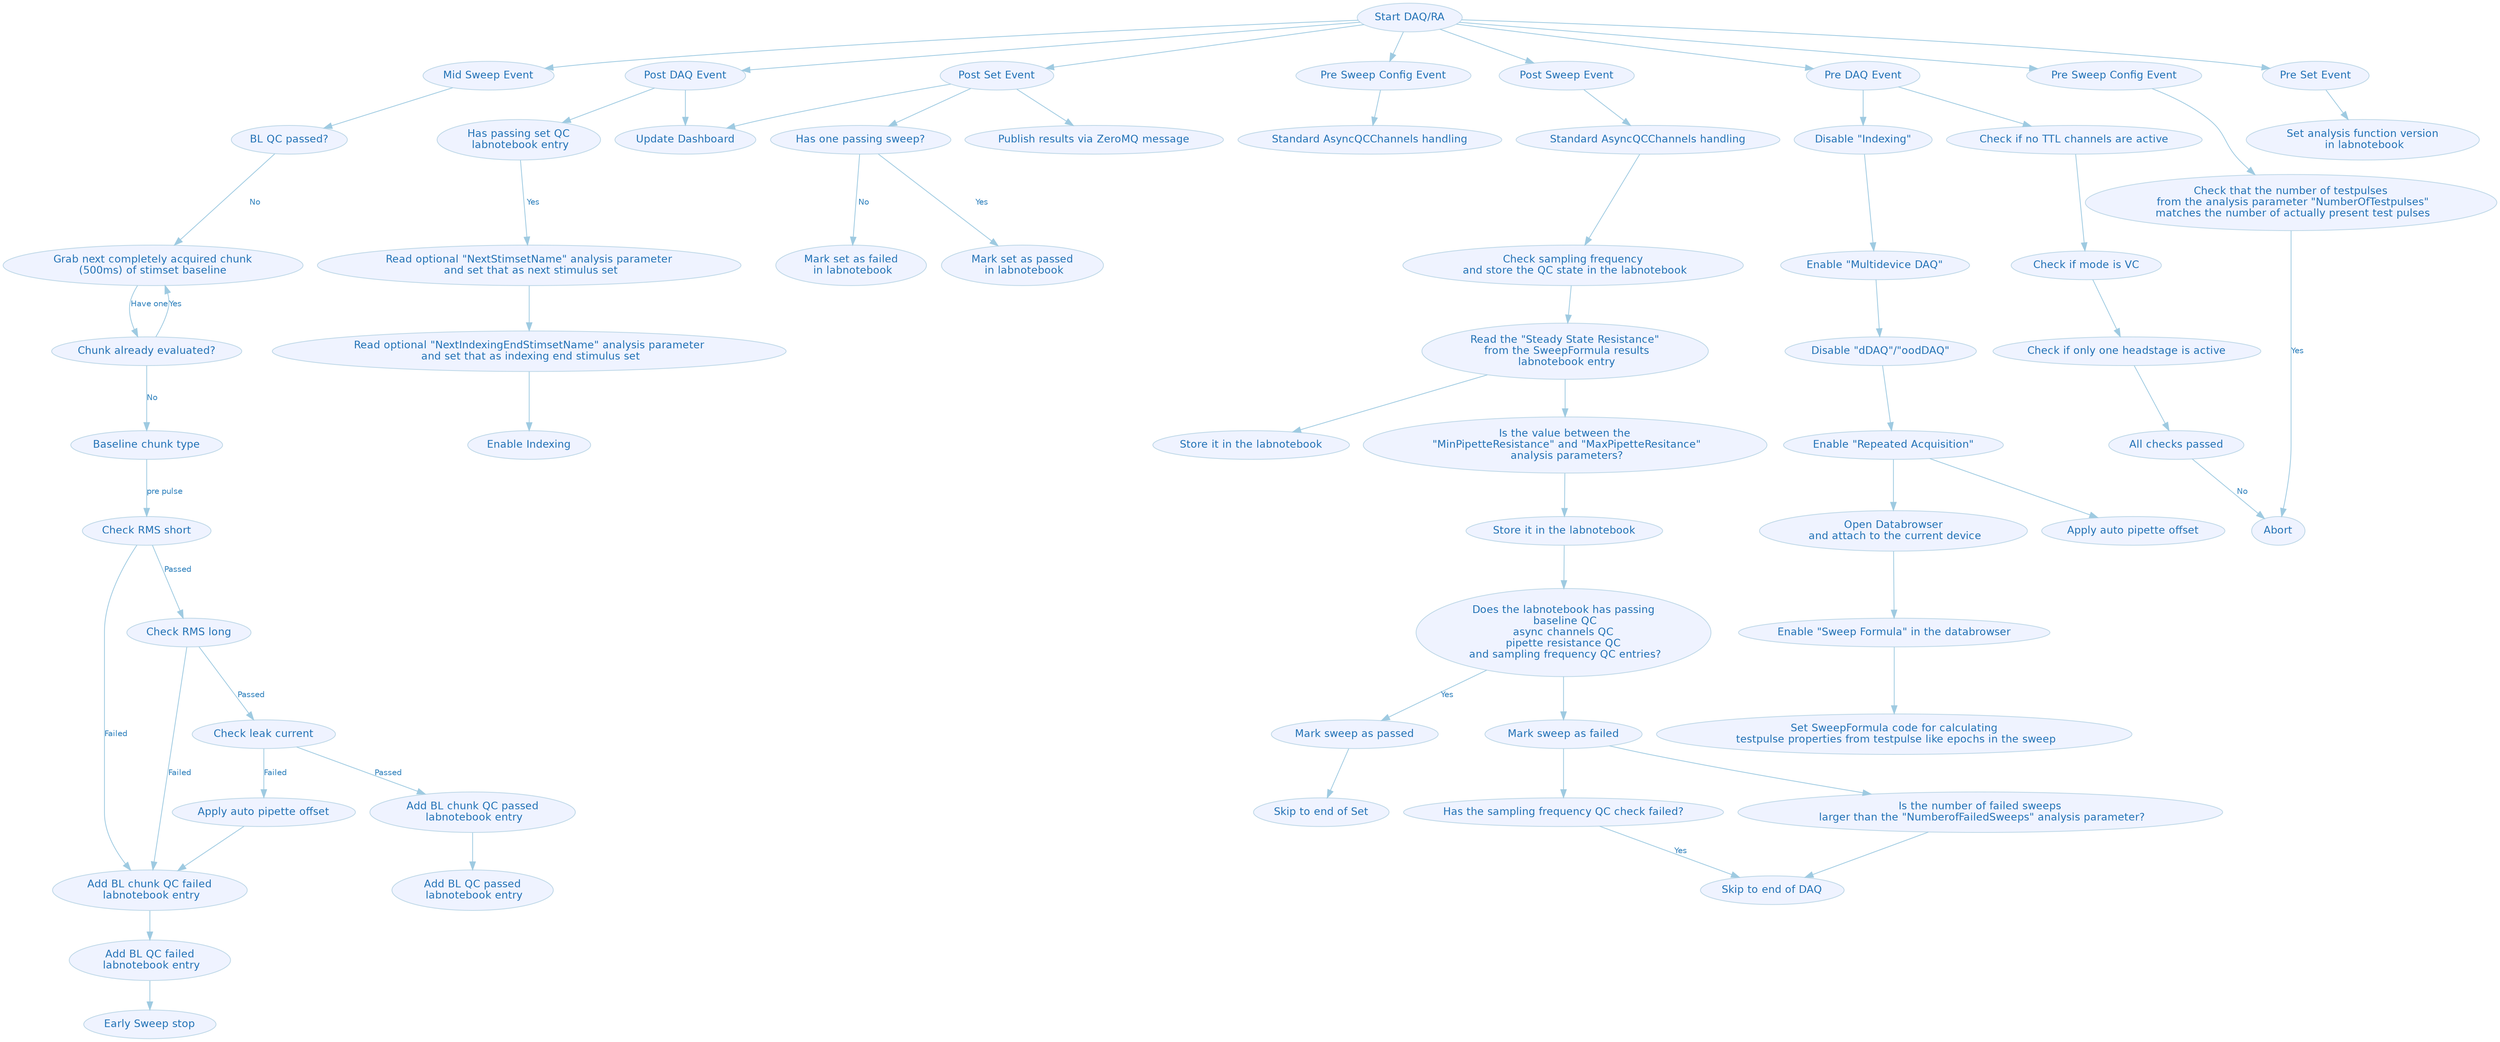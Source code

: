 digraph G {
	graph [center=true,
		color=white,
		compound=true,
		fontcolor=black,
		fontname=Helvetica,
		fontsize=14,
		penwidth=0.1,
		ratio="0,01"
	];
	node [color="#bdd7e7",
		fillcolor="#eff3ff",
		fontcolor="#2171b5",
		fontname=Helvetica,
		fontsize=13,
		label="\N",
		shape=ellipse,
		style=filled
	];
	edge [color="#9ecae1",
		fontcolor="#3182bd",
		fontname=Helvetica,
		fontsize=10,
		style=solid
	];
	"Start DAQ/RA" -> "Mid Sweep Event";
	"Start DAQ/RA" -> "Post DAQ Event";
	"Start DAQ/RA" -> "Post Set Event";
	"Start DAQ/RA" -> "Pre Sweep Config Event";
	"Start DAQ/RA" -> "Post Sweep Event";
	"Prepare DAQ/Pre Set Event"	[label="Pre DAQ Event"];
	"Start DAQ/RA" -> "Prepare DAQ/Pre Set Event";
	n83	[label="Pre Sweep Config Event"];
	"Start DAQ/RA" -> n83;
	n85	[label="Pre Set Event"];
	"Start DAQ/RA" -> n85;
	"Mid Sweep Event" -> "BL QC passed?";
	"Post DAQ Event" -> "Update Dashboard";
	n81	[label="Has passing set QC\n labnotebook entry"];
	"Post DAQ Event" -> n81;
	"Post Set Event" -> "Update Dashboard";
	"Has three passing sweeps in set\n with the same DAScale value? [1]"	[label="Has one passing sweep?"];
	"Post Set Event" -> "Has three passing sweeps in set\n with the same DAScale value? [1]";
	n55	[label="Publish results via ZeroMQ message"];
	"Post Set Event" -> n55;
	n106	[URL="../_static/images/async-qc-channels.svg",
		label="Standard AsyncQCChannels handling",
		target=_graphviz];
	"Pre Sweep Config Event" -> n106;
	n105	[URL="../_static/images/async-qc-channels.svg",
		label="Standard AsyncQCChannels handling",
		target=_graphviz];
	"Post Sweep Event" -> n105;
	"Enable \"TP during ITI\""	[label="Disable \"Indexing\""];
	"Prepare DAQ/Pre Set Event" -> "Enable \"TP during ITI\"";
	"Prepare DAQ/Pre Set Event" -> "Check if no TTL channels are active";
	n84	[label="Check that the number of testpulses\n from the analysis parameter \"NumberOfTestpulses\"\n matches the number of actually present \
test pulses"];
	n83 -> n84;
	n86	[label="Set analysis function version\n in labnotebook"];
	n85 -> n86;
	"BL QC passed?" -> "Grab next completely acquired chunk\n(500ms) of stimset baseline"	[label=No];
	n89	[label="Read optional \"NextStimsetName\" analysis parameter\n and set that as next stimulus set"];
	n81 -> n89	[label=Yes];
	"Has three passing sweeps in set\n with the same DAScale value? [1]" -> "Mark set as failed\n in labnotebook"	[label=No];
	"Has three passing sweeps in set\n with the same DAScale value? [1]" -> "Mark set as passed\n in labnotebook"	[label=Yes];
	n87	[label="Check sampling frequency\n and store the QC state in the labnotebook"];
	n93	[label="Read the \"Steady State Resistance\"\n from the SweepFormula results\n labnotebook entry"];
	n87 -> n93;
	n105 -> n87;
	"Enable \"TP during ITI\"" -> "Enable \"Multidevice DAQ\"";
	"Check if mode is IC"	[label="Check if mode is VC"];
	"Check if no TTL channels are active" -> "Check if mode is IC";
	n84 -> Abort	[label=Yes];
	"Grab next completely acquired chunk\n(500ms) of stimset baseline" -> "Chunk already evaluated?"	[label="Have one"];
	n56	[label="Read optional \"NextIndexingEndStimsetName\" analysis parameter\n and set that as indexing end stimulus set"];
	n89 -> n56;
	n94	[label="Is the value between the\n \"MinPipetteResistance\" and \"MaxPipetteResitance\"\n analysis parameters?"];
	n93 -> n94;
	n95	[label="Store it in the labnotebook"];
	n93 -> n95;
	"Enable \"Multidevice DAQ\"" -> "Disable \"dDAQ\"/\"oodDAQ\"";
	"Check if mode is IC" -> "Check if only one headstage is active";
	"Chunk already evaluated?" -> "Grab next completely acquired chunk\n(500ms) of stimset baseline"	[label=Yes];
	"Chunk already evaluated?" -> "Baseline chunk type"	[label=No];
	n57	[label="Enable Indexing"];
	n56 -> n57;
	n96	[label="Store it in the labnotebook"];
	n94 -> n96;
	"Disable \"dDAQ\"/\"oodDAQ\"" -> "Enable \"Repeated Acquisition\"";
	"Check if only one headstage is active" -> "All checks passed";
	"Baseline chunk type" -> "Check RMS short"	[label="pre pulse"];
	n98	[label="Does the labnotebook has passing\n baseline QC\nasync channels QC\npipette resistance QC\n and sampling frequency QC entries?"];
	n96 -> n98;
	n88	[label="Open Databrowser\n and attach to the current device"];
	"Enable \"Repeated Acquisition\"" -> n88;
	n91	[label="Apply auto pipette offset"];
	"Enable \"Repeated Acquisition\"" -> n91;
	"All checks passed" -> Abort	[label=No];
	"Check RMS short" -> "Check RMS long"	[label=Passed];
	"Add BL QC failed labnotebook entry"	[label="Add BL chunk QC failed\n labnotebook entry"];
	"Check RMS short" -> "Add BL QC failed labnotebook entry"	[label=Failed];
	n99	[label="Mark sweep as passed"];
	n98 -> n99	[label=Yes];
	n100	[label="Mark sweep as failed"];
	n98 -> n100;
	n90	[label="Enable \"Sweep Formula\" in the databrowser"];
	n88 -> n90;
	"Check RMS long" -> "Add BL QC failed labnotebook entry"	[label=Failed];
	"Check target voltage [1]"	[label="Check leak current"];
	"Check RMS long" -> "Check target voltage [1]"	[label=Passed];
	n79	[label="Add BL QC failed\n labnotebook entry"];
	"Add BL QC failed labnotebook entry" -> n79;
	"Mark chunk as passed/failed [1]"	[label="Add BL chunk QC passed\n labnotebook entry"];
	"Check target voltage [1]" -> "Mark chunk as passed/failed [1]"	[label=Passed];
	n78	[label="Apply auto pipette offset"];
	"Check target voltage [1]" -> n78	[label=Failed];
	n79 -> "Early Sweep stop";
	n92	[label="Set SweepFormula code for calculating\n testpulse properties from testpulse like epochs in the sweep"];
	n90 -> n92;
	n80	[label="Add BL QC passed\n labnotebook entry"];
	"Mark chunk as passed/failed [1]" -> n80;
	n78 -> "Add BL QC failed labnotebook entry";
	n101	[label="Skip to end of Set"];
	n99 -> n101;
	n102	[label="Is the number of failed sweeps\n larger than the \"NumberofFailedSweeps\" analysis parameter?"];
	n100 -> n102;
	n104	[label="Has the sampling frequency QC check failed?"];
	n100 -> n104;
	n103	[label="Skip to end of DAQ"];
	n102 -> n103;
	n104 -> n103	[label=Yes];
}
